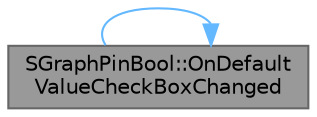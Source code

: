 digraph "SGraphPinBool::OnDefaultValueCheckBoxChanged"
{
 // INTERACTIVE_SVG=YES
 // LATEX_PDF_SIZE
  bgcolor="transparent";
  edge [fontname=Helvetica,fontsize=10,labelfontname=Helvetica,labelfontsize=10];
  node [fontname=Helvetica,fontsize=10,shape=box,height=0.2,width=0.4];
  rankdir="LR";
  Node1 [id="Node000001",label="SGraphPinBool::OnDefault\lValueCheckBoxChanged",height=0.2,width=0.4,color="gray40", fillcolor="grey60", style="filled", fontcolor="black",tooltip="Called when check box is changed."];
  Node1 -> Node1 [id="edge1_Node000001_Node000001",color="steelblue1",style="solid",tooltip=" "];
}

